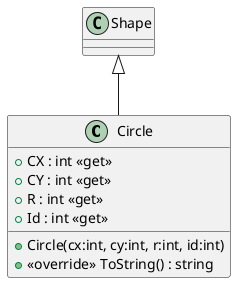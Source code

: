 @startuml
class Circle {
    + CX : int <<get>>
    + CY : int <<get>>
    + R : int <<get>>
    + Id : int <<get>>
    + Circle(cx:int, cy:int, r:int, id:int)
    + <<override>> ToString() : string
}
Shape <|-- Circle
@enduml
